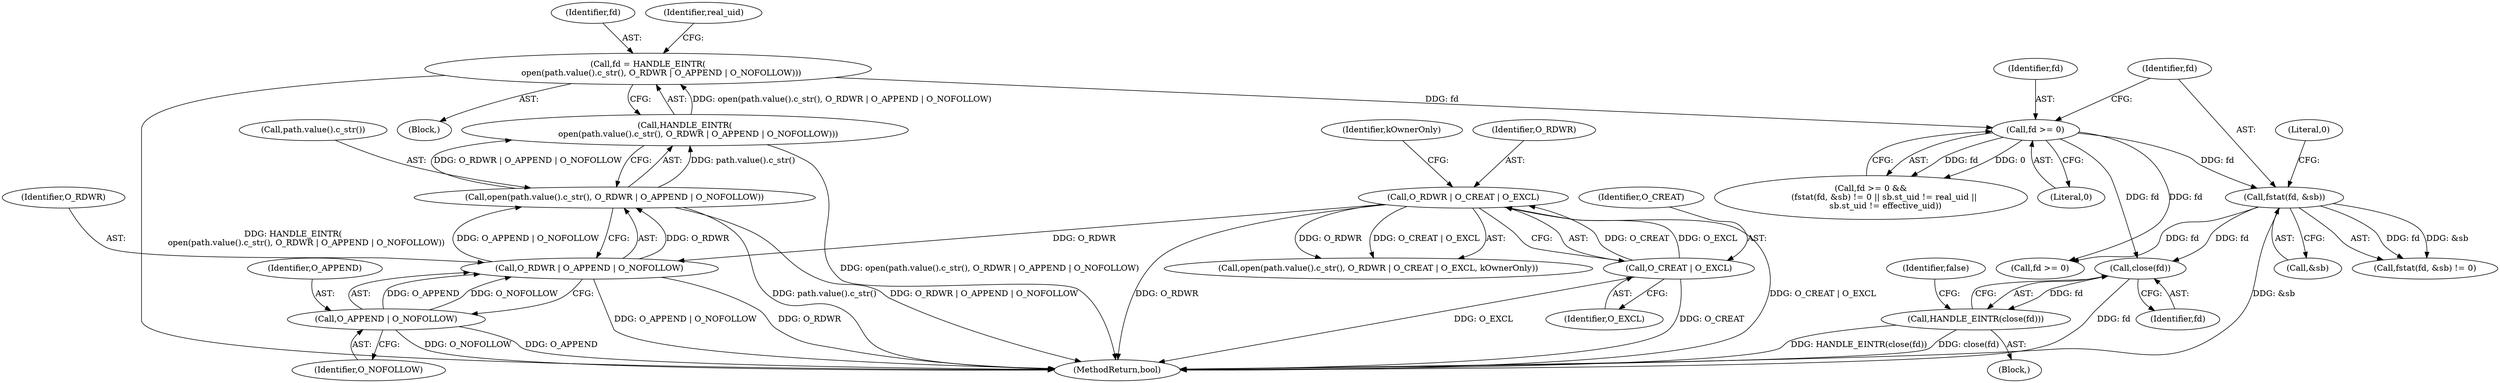 digraph "0_Chrome_afb848acb43ba316097ab4fddfa38dbd80bc6a71@API" {
"1000260" [label="(Call,close(fd))"];
"1000238" [label="(Call,fstat(fd, &sb))"];
"1000233" [label="(Call,fd >= 0)"];
"1000212" [label="(Call,fd = HANDLE_EINTR(\n          open(path.value().c_str(), O_RDWR | O_APPEND | O_NOFOLLOW)))"];
"1000214" [label="(Call,HANDLE_EINTR(\n          open(path.value().c_str(), O_RDWR | O_APPEND | O_NOFOLLOW)))"];
"1000215" [label="(Call,open(path.value().c_str(), O_RDWR | O_APPEND | O_NOFOLLOW))"];
"1000217" [label="(Call,O_RDWR | O_APPEND | O_NOFOLLOW)"];
"1000196" [label="(Call,O_RDWR | O_CREAT | O_EXCL)"];
"1000198" [label="(Call,O_CREAT | O_EXCL)"];
"1000219" [label="(Call,O_APPEND | O_NOFOLLOW)"];
"1000259" [label="(Call,HANDLE_EINTR(close(fd)))"];
"1000211" [label="(Block,)"];
"1000233" [label="(Call,fd >= 0)"];
"1000216" [label="(Call,path.value().c_str())"];
"1000239" [label="(Identifier,fd)"];
"1000232" [label="(Call,fd >= 0 &&\n          (fstat(fd, &sb) != 0 || sb.st_uid != real_uid ||\n           sb.st_uid != effective_uid))"];
"1000201" [label="(Identifier,kOwnerOnly)"];
"1000234" [label="(Identifier,fd)"];
"1000218" [label="(Identifier,O_RDWR)"];
"1000380" [label="(MethodReturn,bool)"];
"1000221" [label="(Identifier,O_NOFOLLOW)"];
"1000196" [label="(Call,O_RDWR | O_CREAT | O_EXCL)"];
"1000242" [label="(Literal,0)"];
"1000271" [label="(Call,fd >= 0)"];
"1000235" [label="(Literal,0)"];
"1000219" [label="(Call,O_APPEND | O_NOFOLLOW)"];
"1000238" [label="(Call,fstat(fd, &sb))"];
"1000215" [label="(Call,open(path.value().c_str(), O_RDWR | O_APPEND | O_NOFOLLOW))"];
"1000259" [label="(Call,HANDLE_EINTR(close(fd)))"];
"1000194" [label="(Call,open(path.value().c_str(), O_RDWR | O_CREAT | O_EXCL, kOwnerOnly))"];
"1000198" [label="(Call,O_CREAT | O_EXCL)"];
"1000220" [label="(Identifier,O_APPEND)"];
"1000260" [label="(Call,close(fd))"];
"1000199" [label="(Identifier,O_CREAT)"];
"1000263" [label="(Identifier,false)"];
"1000200" [label="(Identifier,O_EXCL)"];
"1000261" [label="(Identifier,fd)"];
"1000214" [label="(Call,HANDLE_EINTR(\n          open(path.value().c_str(), O_RDWR | O_APPEND | O_NOFOLLOW)))"];
"1000212" [label="(Call,fd = HANDLE_EINTR(\n          open(path.value().c_str(), O_RDWR | O_APPEND | O_NOFOLLOW)))"];
"1000197" [label="(Identifier,O_RDWR)"];
"1000237" [label="(Call,fstat(fd, &sb) != 0)"];
"1000217" [label="(Call,O_RDWR | O_APPEND | O_NOFOLLOW)"];
"1000213" [label="(Identifier,fd)"];
"1000224" [label="(Identifier,real_uid)"];
"1000254" [label="(Block,)"];
"1000240" [label="(Call,&sb)"];
"1000260" -> "1000259"  [label="AST: "];
"1000260" -> "1000261"  [label="CFG: "];
"1000261" -> "1000260"  [label="AST: "];
"1000259" -> "1000260"  [label="CFG: "];
"1000260" -> "1000380"  [label="DDG: fd"];
"1000260" -> "1000259"  [label="DDG: fd"];
"1000238" -> "1000260"  [label="DDG: fd"];
"1000233" -> "1000260"  [label="DDG: fd"];
"1000238" -> "1000237"  [label="AST: "];
"1000238" -> "1000240"  [label="CFG: "];
"1000239" -> "1000238"  [label="AST: "];
"1000240" -> "1000238"  [label="AST: "];
"1000242" -> "1000238"  [label="CFG: "];
"1000238" -> "1000380"  [label="DDG: &sb"];
"1000238" -> "1000237"  [label="DDG: fd"];
"1000238" -> "1000237"  [label="DDG: &sb"];
"1000233" -> "1000238"  [label="DDG: fd"];
"1000238" -> "1000271"  [label="DDG: fd"];
"1000233" -> "1000232"  [label="AST: "];
"1000233" -> "1000235"  [label="CFG: "];
"1000234" -> "1000233"  [label="AST: "];
"1000235" -> "1000233"  [label="AST: "];
"1000239" -> "1000233"  [label="CFG: "];
"1000232" -> "1000233"  [label="CFG: "];
"1000233" -> "1000232"  [label="DDG: fd"];
"1000233" -> "1000232"  [label="DDG: 0"];
"1000212" -> "1000233"  [label="DDG: fd"];
"1000233" -> "1000271"  [label="DDG: fd"];
"1000212" -> "1000211"  [label="AST: "];
"1000212" -> "1000214"  [label="CFG: "];
"1000213" -> "1000212"  [label="AST: "];
"1000214" -> "1000212"  [label="AST: "];
"1000224" -> "1000212"  [label="CFG: "];
"1000212" -> "1000380"  [label="DDG: HANDLE_EINTR(\n          open(path.value().c_str(), O_RDWR | O_APPEND | O_NOFOLLOW))"];
"1000214" -> "1000212"  [label="DDG: open(path.value().c_str(), O_RDWR | O_APPEND | O_NOFOLLOW)"];
"1000214" -> "1000215"  [label="CFG: "];
"1000215" -> "1000214"  [label="AST: "];
"1000214" -> "1000380"  [label="DDG: open(path.value().c_str(), O_RDWR | O_APPEND | O_NOFOLLOW)"];
"1000215" -> "1000214"  [label="DDG: path.value().c_str()"];
"1000215" -> "1000214"  [label="DDG: O_RDWR | O_APPEND | O_NOFOLLOW"];
"1000215" -> "1000217"  [label="CFG: "];
"1000216" -> "1000215"  [label="AST: "];
"1000217" -> "1000215"  [label="AST: "];
"1000215" -> "1000380"  [label="DDG: path.value().c_str()"];
"1000215" -> "1000380"  [label="DDG: O_RDWR | O_APPEND | O_NOFOLLOW"];
"1000217" -> "1000215"  [label="DDG: O_RDWR"];
"1000217" -> "1000215"  [label="DDG: O_APPEND | O_NOFOLLOW"];
"1000217" -> "1000219"  [label="CFG: "];
"1000218" -> "1000217"  [label="AST: "];
"1000219" -> "1000217"  [label="AST: "];
"1000217" -> "1000380"  [label="DDG: O_APPEND | O_NOFOLLOW"];
"1000217" -> "1000380"  [label="DDG: O_RDWR"];
"1000196" -> "1000217"  [label="DDG: O_RDWR"];
"1000219" -> "1000217"  [label="DDG: O_APPEND"];
"1000219" -> "1000217"  [label="DDG: O_NOFOLLOW"];
"1000196" -> "1000194"  [label="AST: "];
"1000196" -> "1000198"  [label="CFG: "];
"1000197" -> "1000196"  [label="AST: "];
"1000198" -> "1000196"  [label="AST: "];
"1000201" -> "1000196"  [label="CFG: "];
"1000196" -> "1000380"  [label="DDG: O_RDWR"];
"1000196" -> "1000380"  [label="DDG: O_CREAT | O_EXCL"];
"1000196" -> "1000194"  [label="DDG: O_RDWR"];
"1000196" -> "1000194"  [label="DDG: O_CREAT | O_EXCL"];
"1000198" -> "1000196"  [label="DDG: O_CREAT"];
"1000198" -> "1000196"  [label="DDG: O_EXCL"];
"1000198" -> "1000200"  [label="CFG: "];
"1000199" -> "1000198"  [label="AST: "];
"1000200" -> "1000198"  [label="AST: "];
"1000198" -> "1000380"  [label="DDG: O_EXCL"];
"1000198" -> "1000380"  [label="DDG: O_CREAT"];
"1000219" -> "1000221"  [label="CFG: "];
"1000220" -> "1000219"  [label="AST: "];
"1000221" -> "1000219"  [label="AST: "];
"1000219" -> "1000380"  [label="DDG: O_NOFOLLOW"];
"1000219" -> "1000380"  [label="DDG: O_APPEND"];
"1000259" -> "1000254"  [label="AST: "];
"1000263" -> "1000259"  [label="CFG: "];
"1000259" -> "1000380"  [label="DDG: HANDLE_EINTR(close(fd))"];
"1000259" -> "1000380"  [label="DDG: close(fd)"];
}
